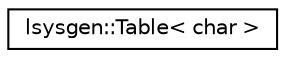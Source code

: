 digraph "Graphical Class Hierarchy"
{
 // LATEX_PDF_SIZE
  edge [fontname="Helvetica",fontsize="10",labelfontname="Helvetica",labelfontsize="10"];
  node [fontname="Helvetica",fontsize="10",shape=record];
  rankdir="LR";
  Node0 [label="lsysgen::Table\< char \>",height=0.2,width=0.4,color="black", fillcolor="white", style="filled",URL="$classlsysgen_1_1Table.html",tooltip=" "];
}
